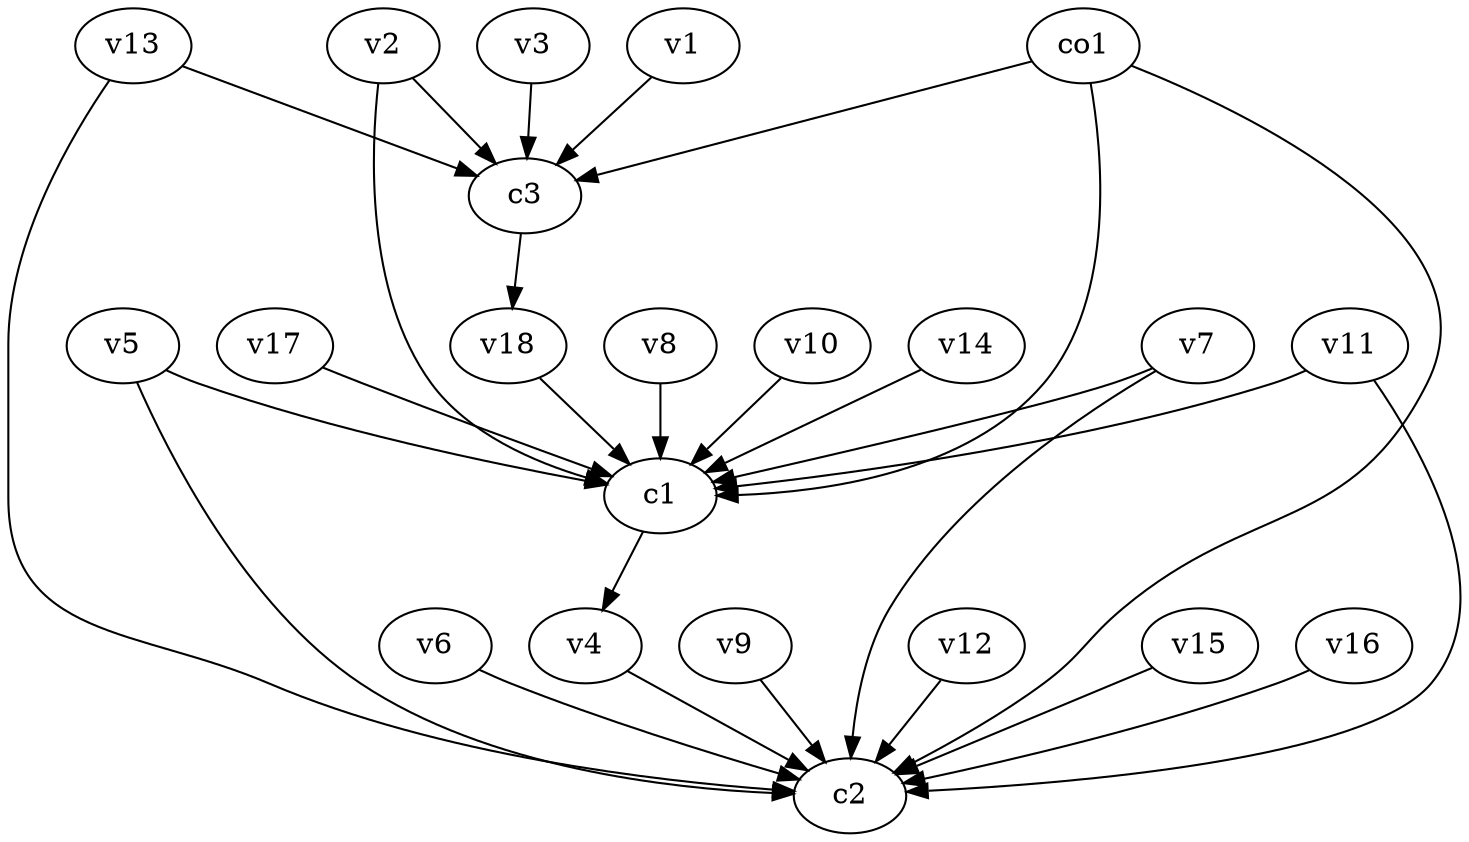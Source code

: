strict digraph  {
c1;
c2;
c3;
v1;
v2;
v3;
v4;
v5;
v6;
v7;
v8;
v9;
v10;
v11;
v12;
v13;
v14;
v15;
v16;
v17;
v18;
co1;
c1 -> v4  [weight=1];
c3 -> v18  [weight=1];
v1 -> c3  [weight=1];
v2 -> c1  [weight=1];
v2 -> c3  [weight=1];
v3 -> c3  [weight=1];
v4 -> c2  [weight=1];
v5 -> c1  [weight=1];
v5 -> c2  [weight=1];
v6 -> c2  [weight=1];
v7 -> c2  [weight=1];
v7 -> c1  [weight=1];
v8 -> c1  [weight=1];
v9 -> c2  [weight=1];
v10 -> c1  [weight=1];
v11 -> c1  [weight=1];
v11 -> c2  [weight=1];
v12 -> c2  [weight=1];
v13 -> c3  [weight=1];
v13 -> c2  [weight=1];
v14 -> c1  [weight=1];
v15 -> c2  [weight=1];
v16 -> c2  [weight=1];
v17 -> c1  [weight=1];
v18 -> c1  [weight=1];
co1 -> c3  [weight=1];
co1 -> c1  [weight=1];
co1 -> c2  [weight=1];
}
